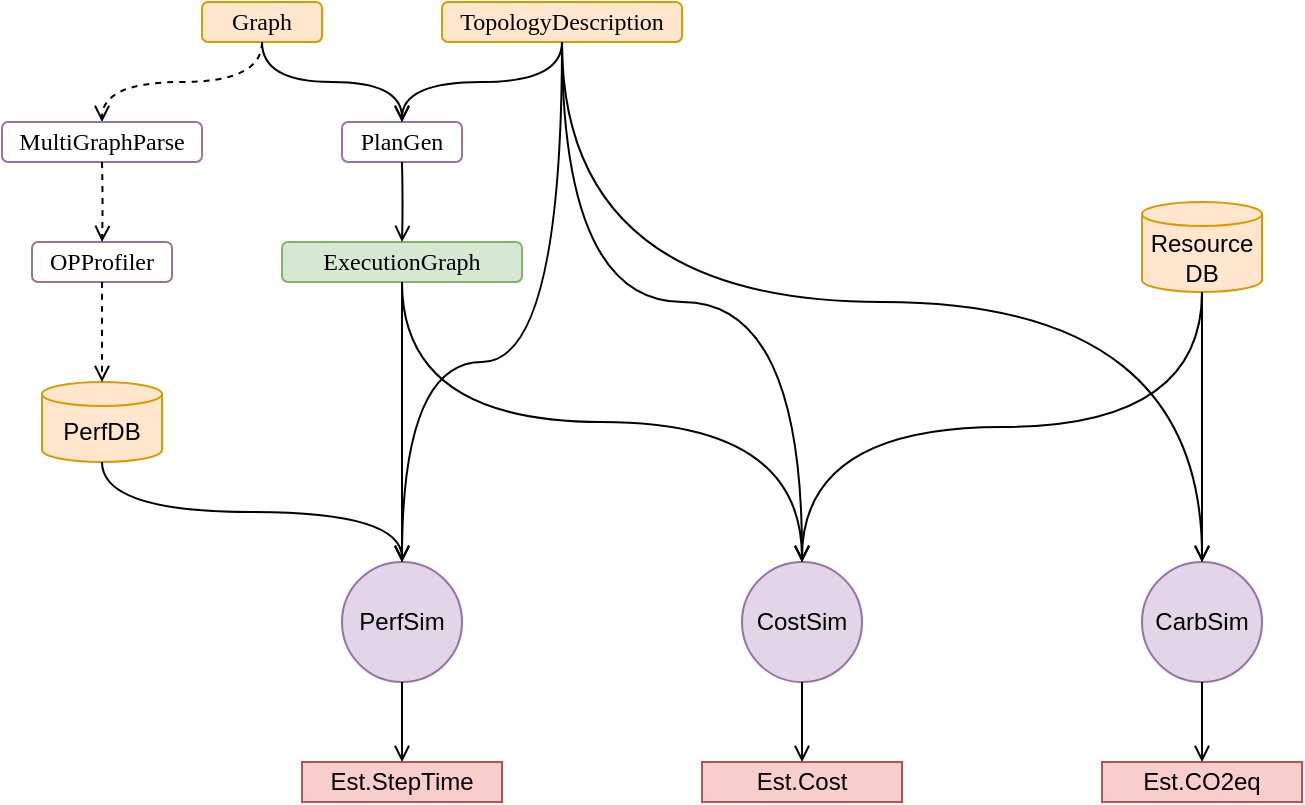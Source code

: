 <mxfile version="14.6.13" type="device" pages="2"><diagram id="CPQVXYIdxNDydkQd-8Gs" name="Page-1"><mxGraphModel dx="1422" dy="952" grid="1" gridSize="10" guides="1" tooltips="1" connect="1" arrows="1" fold="1" page="1" pageScale="1" pageWidth="850" pageHeight="1100" math="0" shadow="0"><root><mxCell id="0"/><mxCell id="1" parent="0"/><mxCell id="gT4OGYQB5EtuEgNuPJyA-13" style="edgeStyle=orthogonalEdgeStyle;rounded=0;orthogonalLoop=1;jettySize=auto;html=1;exitX=0.5;exitY=1;exitDx=0;exitDy=0;entryX=0.5;entryY=0;entryDx=0;entryDy=0;curved=1;dashed=1;endArrow=open;endFill=0;" edge="1" parent="1" source="gT4OGYQB5EtuEgNuPJyA-1" target="gT4OGYQB5EtuEgNuPJyA-5"><mxGeometry relative="1" as="geometry"/></mxCell><mxCell id="gT4OGYQB5EtuEgNuPJyA-1" value="Graph" style="rounded=1;whiteSpace=wrap;html=1;fillColor=#ffe6cc;strokeColor=#d79b00;verticalAlign=middle;align=center;fontFamily=Calibri;" vertex="1" parent="1"><mxGeometry x="160" y="160" width="60" height="20" as="geometry"/></mxCell><mxCell id="gT4OGYQB5EtuEgNuPJyA-2" value="TopologyDescription" style="rounded=1;whiteSpace=wrap;html=1;fillColor=#ffe6cc;strokeColor=#d79b00;verticalAlign=middle;align=center;fontFamily=Calibri;" vertex="1" parent="1"><mxGeometry x="280" y="160" width="120" height="20" as="geometry"/></mxCell><mxCell id="gT4OGYQB5EtuEgNuPJyA-4" value="PlanGen" style="rounded=1;whiteSpace=wrap;html=1;strokeColor=#9673a6;verticalAlign=middle;align=center;fontFamily=Calibri;fillColor=none;" vertex="1" parent="1"><mxGeometry x="230" y="220" width="60" height="20" as="geometry"/></mxCell><mxCell id="gT4OGYQB5EtuEgNuPJyA-5" value="MultiGraphParse" style="rounded=1;whiteSpace=wrap;html=1;strokeColor=#9673a6;verticalAlign=middle;align=center;fontFamily=Calibri;fillColor=none;" vertex="1" parent="1"><mxGeometry x="60" y="220" width="100" height="20" as="geometry"/></mxCell><mxCell id="gT4OGYQB5EtuEgNuPJyA-6" value="OPProfiler" style="rounded=1;whiteSpace=wrap;html=1;strokeColor=#9673a6;verticalAlign=middle;align=center;fontFamily=Calibri;fillColor=none;" vertex="1" parent="1"><mxGeometry x="75" y="280" width="70" height="20" as="geometry"/></mxCell><mxCell id="gT4OGYQB5EtuEgNuPJyA-7" value="PerfDB" style="shape=cylinder3;whiteSpace=wrap;html=1;boundedLbl=1;backgroundOutline=1;size=6;fillColor=#ffe6cc;align=center;strokeColor=#d79b00;" vertex="1" parent="1"><mxGeometry x="80" y="350" width="60" height="40" as="geometry"/></mxCell><mxCell id="gT4OGYQB5EtuEgNuPJyA-8" value="ExecutionGraph" style="rounded=1;whiteSpace=wrap;html=1;fillColor=#d5e8d4;strokeColor=#82b366;verticalAlign=middle;align=center;fontFamily=Calibri;" vertex="1" parent="1"><mxGeometry x="200" y="280" width="120" height="20" as="geometry"/></mxCell><mxCell id="gT4OGYQB5EtuEgNuPJyA-9" value="PerfSim" style="ellipse;whiteSpace=wrap;html=1;aspect=fixed;fillColor=#e1d5e7;align=center;strokeColor=#9673a6;" vertex="1" parent="1"><mxGeometry x="230" y="440" width="60" height="60" as="geometry"/></mxCell><mxCell id="gT4OGYQB5EtuEgNuPJyA-10" value="CostSim" style="ellipse;whiteSpace=wrap;html=1;aspect=fixed;fillColor=#e1d5e7;align=center;strokeColor=#9673a6;" vertex="1" parent="1"><mxGeometry x="430" y="440" width="60" height="60" as="geometry"/></mxCell><mxCell id="gT4OGYQB5EtuEgNuPJyA-11" value="CarbSim" style="ellipse;whiteSpace=wrap;html=1;aspect=fixed;fillColor=#e1d5e7;align=center;strokeColor=#9673a6;" vertex="1" parent="1"><mxGeometry x="630" y="440" width="60" height="60" as="geometry"/></mxCell><mxCell id="gT4OGYQB5EtuEgNuPJyA-12" value="Resource&lt;br&gt;DB" style="shape=cylinder3;whiteSpace=wrap;html=1;boundedLbl=1;backgroundOutline=1;size=6;fillColor=#ffe6cc;align=center;strokeColor=#d79b00;" vertex="1" parent="1"><mxGeometry x="630" y="260" width="60" height="45" as="geometry"/></mxCell><mxCell id="gT4OGYQB5EtuEgNuPJyA-14" style="edgeStyle=orthogonalEdgeStyle;rounded=0;orthogonalLoop=1;jettySize=auto;html=1;entryX=0.5;entryY=0;entryDx=0;entryDy=0;curved=1;dashed=1;endArrow=open;endFill=0;" edge="1" parent="1" target="gT4OGYQB5EtuEgNuPJyA-6"><mxGeometry relative="1" as="geometry"><mxPoint x="110" y="240" as="sourcePoint"/><mxPoint x="120" y="230.0" as="targetPoint"/></mxGeometry></mxCell><mxCell id="gT4OGYQB5EtuEgNuPJyA-15" style="edgeStyle=orthogonalEdgeStyle;rounded=0;orthogonalLoop=1;jettySize=auto;html=1;curved=1;dashed=1;endArrow=open;endFill=0;exitX=0.5;exitY=1;exitDx=0;exitDy=0;" edge="1" parent="1" source="gT4OGYQB5EtuEgNuPJyA-6" target="gT4OGYQB5EtuEgNuPJyA-7"><mxGeometry relative="1" as="geometry"><mxPoint x="120" y="250" as="sourcePoint"/><mxPoint x="120" y="290" as="targetPoint"/></mxGeometry></mxCell><mxCell id="gT4OGYQB5EtuEgNuPJyA-16" style="edgeStyle=orthogonalEdgeStyle;rounded=0;orthogonalLoop=1;jettySize=auto;html=1;exitX=0.5;exitY=1;exitDx=0;exitDy=0;entryX=0.5;entryY=0;entryDx=0;entryDy=0;curved=1;endArrow=open;endFill=0;" edge="1" parent="1" source="gT4OGYQB5EtuEgNuPJyA-1" target="gT4OGYQB5EtuEgNuPJyA-4"><mxGeometry relative="1" as="geometry"><mxPoint x="200" y="190" as="sourcePoint"/><mxPoint x="120" y="230" as="targetPoint"/></mxGeometry></mxCell><mxCell id="gT4OGYQB5EtuEgNuPJyA-17" style="edgeStyle=orthogonalEdgeStyle;rounded=0;orthogonalLoop=1;jettySize=auto;html=1;exitX=0.5;exitY=1;exitDx=0;exitDy=0;entryX=0.5;entryY=0;entryDx=0;entryDy=0;curved=1;endArrow=open;endFill=0;" edge="1" parent="1" source="gT4OGYQB5EtuEgNuPJyA-2" target="gT4OGYQB5EtuEgNuPJyA-4"><mxGeometry relative="1" as="geometry"><mxPoint x="200" y="190" as="sourcePoint"/><mxPoint x="270" y="230" as="targetPoint"/></mxGeometry></mxCell><mxCell id="gT4OGYQB5EtuEgNuPJyA-18" style="edgeStyle=orthogonalEdgeStyle;rounded=0;orthogonalLoop=1;jettySize=auto;html=1;curved=1;endArrow=open;endFill=0;" edge="1" parent="1" target="gT4OGYQB5EtuEgNuPJyA-8"><mxGeometry relative="1" as="geometry"><mxPoint x="260" y="240" as="sourcePoint"/><mxPoint x="270" y="230" as="targetPoint"/></mxGeometry></mxCell><mxCell id="gT4OGYQB5EtuEgNuPJyA-19" style="edgeStyle=orthogonalEdgeStyle;rounded=0;orthogonalLoop=1;jettySize=auto;html=1;curved=1;endArrow=open;endFill=0;exitX=0.5;exitY=1;exitDx=0;exitDy=0;" edge="1" parent="1" source="gT4OGYQB5EtuEgNuPJyA-8" target="gT4OGYQB5EtuEgNuPJyA-9"><mxGeometry relative="1" as="geometry"><mxPoint x="270" y="250" as="sourcePoint"/><mxPoint x="260" y="420" as="targetPoint"/></mxGeometry></mxCell><mxCell id="gT4OGYQB5EtuEgNuPJyA-20" style="edgeStyle=orthogonalEdgeStyle;rounded=0;orthogonalLoop=1;jettySize=auto;html=1;curved=1;endArrow=open;endFill=0;exitX=0.5;exitY=1;exitDx=0;exitDy=0;exitPerimeter=0;" edge="1" parent="1" source="gT4OGYQB5EtuEgNuPJyA-7" target="gT4OGYQB5EtuEgNuPJyA-9"><mxGeometry relative="1" as="geometry"><mxPoint x="270" y="310" as="sourcePoint"/><mxPoint x="260" y="440" as="targetPoint"/></mxGeometry></mxCell><mxCell id="gT4OGYQB5EtuEgNuPJyA-21" style="edgeStyle=orthogonalEdgeStyle;rounded=0;orthogonalLoop=1;jettySize=auto;html=1;curved=1;endArrow=open;endFill=0;exitX=0.5;exitY=1;exitDx=0;exitDy=0;" edge="1" parent="1" source="gT4OGYQB5EtuEgNuPJyA-8" target="gT4OGYQB5EtuEgNuPJyA-10"><mxGeometry relative="1" as="geometry"><mxPoint x="120" y="400" as="sourcePoint"/><mxPoint x="270" y="450" as="targetPoint"/></mxGeometry></mxCell><mxCell id="gT4OGYQB5EtuEgNuPJyA-22" style="edgeStyle=orthogonalEdgeStyle;rounded=0;orthogonalLoop=1;jettySize=auto;html=1;curved=1;endArrow=open;endFill=0;exitX=0.5;exitY=1;exitDx=0;exitDy=0;" edge="1" parent="1" source="gT4OGYQB5EtuEgNuPJyA-2" target="gT4OGYQB5EtuEgNuPJyA-9"><mxGeometry relative="1" as="geometry"><mxPoint x="270" y="310" as="sourcePoint"/><mxPoint x="470" y="450" as="targetPoint"/><Array as="points"><mxPoint x="340" y="340"/><mxPoint x="260" y="340"/></Array></mxGeometry></mxCell><mxCell id="gT4OGYQB5EtuEgNuPJyA-24" style="edgeStyle=orthogonalEdgeStyle;rounded=0;orthogonalLoop=1;jettySize=auto;html=1;curved=1;endArrow=open;endFill=0;exitX=0.5;exitY=1;exitDx=0;exitDy=0;" edge="1" parent="1" source="gT4OGYQB5EtuEgNuPJyA-2"><mxGeometry relative="1" as="geometry"><mxPoint x="270" y="310" as="sourcePoint"/><mxPoint x="460" y="440" as="targetPoint"/></mxGeometry></mxCell><mxCell id="gT4OGYQB5EtuEgNuPJyA-25" style="edgeStyle=orthogonalEdgeStyle;rounded=0;orthogonalLoop=1;jettySize=auto;html=1;curved=1;endArrow=open;endFill=0;exitX=0.5;exitY=1;exitDx=0;exitDy=0;" edge="1" parent="1" source="gT4OGYQB5EtuEgNuPJyA-2"><mxGeometry relative="1" as="geometry"><mxPoint x="350" y="190" as="sourcePoint"/><mxPoint x="660" y="440" as="targetPoint"/></mxGeometry></mxCell><mxCell id="gT4OGYQB5EtuEgNuPJyA-26" style="edgeStyle=orthogonalEdgeStyle;rounded=0;orthogonalLoop=1;jettySize=auto;html=1;curved=1;endArrow=open;endFill=0;exitX=0.5;exitY=1;exitDx=0;exitDy=0;exitPerimeter=0;entryX=0.5;entryY=0;entryDx=0;entryDy=0;" edge="1" parent="1" source="gT4OGYQB5EtuEgNuPJyA-12" target="gT4OGYQB5EtuEgNuPJyA-10"><mxGeometry relative="1" as="geometry"><mxPoint x="360" y="200" as="sourcePoint"/><mxPoint x="480" y="460" as="targetPoint"/></mxGeometry></mxCell><mxCell id="gT4OGYQB5EtuEgNuPJyA-27" style="edgeStyle=orthogonalEdgeStyle;rounded=0;orthogonalLoop=1;jettySize=auto;html=1;curved=1;endArrow=open;endFill=0;exitX=0.5;exitY=1;exitDx=0;exitDy=0;exitPerimeter=0;entryX=0.5;entryY=0;entryDx=0;entryDy=0;" edge="1" parent="1" source="gT4OGYQB5EtuEgNuPJyA-12" target="gT4OGYQB5EtuEgNuPJyA-11"><mxGeometry relative="1" as="geometry"><mxPoint x="370" y="210" as="sourcePoint"/><mxPoint x="490" y="470" as="targetPoint"/></mxGeometry></mxCell><mxCell id="gT4OGYQB5EtuEgNuPJyA-28" value="Est.StepTime" style="rounded=0;whiteSpace=wrap;html=1;fillColor=#f8cecc;align=center;strokeColor=#b85450;" vertex="1" parent="1"><mxGeometry x="210" y="540" width="100" height="20" as="geometry"/></mxCell><mxCell id="gT4OGYQB5EtuEgNuPJyA-29" value="Est.Cost" style="rounded=0;whiteSpace=wrap;html=1;fillColor=#f8cecc;align=center;strokeColor=#b85450;" vertex="1" parent="1"><mxGeometry x="410" y="540" width="100" height="20" as="geometry"/></mxCell><mxCell id="gT4OGYQB5EtuEgNuPJyA-30" value="Est.CO2eq" style="rounded=0;whiteSpace=wrap;html=1;fillColor=#f8cecc;align=center;strokeColor=#b85450;" vertex="1" parent="1"><mxGeometry x="610" y="540" width="100" height="20" as="geometry"/></mxCell><mxCell id="gT4OGYQB5EtuEgNuPJyA-31" style="edgeStyle=orthogonalEdgeStyle;rounded=0;orthogonalLoop=1;jettySize=auto;html=1;curved=1;endArrow=open;endFill=0;exitX=0.5;exitY=1;exitDx=0;exitDy=0;entryX=0.5;entryY=0;entryDx=0;entryDy=0;" edge="1" parent="1" source="gT4OGYQB5EtuEgNuPJyA-9" target="gT4OGYQB5EtuEgNuPJyA-28"><mxGeometry relative="1" as="geometry"><mxPoint x="270" y="310" as="sourcePoint"/><mxPoint x="270" y="450" as="targetPoint"/></mxGeometry></mxCell><mxCell id="gT4OGYQB5EtuEgNuPJyA-32" style="edgeStyle=orthogonalEdgeStyle;rounded=0;orthogonalLoop=1;jettySize=auto;html=1;curved=1;endArrow=open;endFill=0;exitX=0.5;exitY=1;exitDx=0;exitDy=0;" edge="1" parent="1" source="gT4OGYQB5EtuEgNuPJyA-10" target="gT4OGYQB5EtuEgNuPJyA-29"><mxGeometry relative="1" as="geometry"><mxPoint x="270" y="510" as="sourcePoint"/><mxPoint x="270" y="550" as="targetPoint"/></mxGeometry></mxCell><mxCell id="gT4OGYQB5EtuEgNuPJyA-33" style="edgeStyle=orthogonalEdgeStyle;rounded=0;orthogonalLoop=1;jettySize=auto;html=1;curved=1;endArrow=open;endFill=0;exitX=0.5;exitY=1;exitDx=0;exitDy=0;entryX=0.5;entryY=0;entryDx=0;entryDy=0;" edge="1" parent="1" source="gT4OGYQB5EtuEgNuPJyA-11" target="gT4OGYQB5EtuEgNuPJyA-30"><mxGeometry relative="1" as="geometry"><mxPoint x="280" y="520" as="sourcePoint"/><mxPoint x="280" y="560" as="targetPoint"/></mxGeometry></mxCell></root></mxGraphModel></diagram><diagram id="qol6pbhSlXcRp_Gd1DJO" name="Page-2"><mxGraphModel dx="1422" dy="952" grid="1" gridSize="10" guides="1" tooltips="1" connect="1" arrows="1" fold="1" page="1" pageScale="1" pageWidth="850" pageHeight="1100" math="0" shadow="0"><root><mxCell id="ikfollcwcC4AhHXbNf9A-0"/><mxCell id="ikfollcwcC4AhHXbNf9A-1" parent="ikfollcwcC4AhHXbNf9A-0"/><mxCell id="ikfollcwcC4AhHXbNf9A-2" value="&lt;div&gt;graph TD;&lt;/div&gt;&lt;div&gt;FG(FrameworkGraph) --&amp;gt; PG([PlanGen]);&lt;/div&gt;&lt;div&gt;TD(TopologyDescription) --&amp;gt; PG([PlanGen]);&lt;/div&gt;&lt;div&gt;PG([PlanGen]) --&amp;gt; EG(ExecutionGraph);&lt;/div&gt;&lt;div&gt;&lt;br&gt;&lt;/div&gt;&lt;div&gt;FG2(FrameworkGraph) --&amp;gt; MGP([MulGraphParse]);&lt;/div&gt;&lt;div&gt;MGP([MulGraphParse]) --&amp;gt; OPP([OPProfiler]);&lt;/div&gt;&lt;div&gt;OPP([OPProfiler]) --&amp;gt; OPDB[(OPPerfDB)];&lt;/div&gt;&lt;div&gt;&lt;br&gt;&lt;/div&gt;&lt;div&gt;EG(ExecutionGraph) --&amp;gt; PS((PerfSim));&lt;/div&gt;&lt;div&gt;TD2(TopologyDescription) --&amp;gt; PS((PerfSim));&lt;/div&gt;&lt;div&gt;OPDB[(OPPerfDB)] --&amp;gt; PS((PerfSim));&lt;/div&gt;&lt;div&gt;PS((PerfSim)) --&amp;gt; EST[Est.StepTime];&lt;/div&gt;&lt;div&gt;&lt;br&gt;&lt;/div&gt;&lt;div&gt;TD2(TopologyDescription) --&amp;gt; CS((CostSim));&lt;/div&gt;&lt;div&gt;RDB[(ResourceDB)] --&amp;gt; CS((CostSim));&lt;/div&gt;&lt;div&gt;CS((CostSim)) --&amp;gt; EC[Est.Cost];&lt;/div&gt;&lt;div&gt;&lt;br&gt;&lt;/div&gt;&lt;div&gt;TD2(TopologyDescription) --&amp;gt; CS2((CarbSim));&lt;/div&gt;&lt;div&gt;RDB[(ResourceDB)] --&amp;gt; CS2((CarbSim));&lt;/div&gt;&lt;div&gt;CS2((CarbSim)) --&amp;gt; ECF[Est.CO2eq];&lt;/div&gt;&lt;div&gt;&lt;br&gt;&lt;/div&gt;&lt;div&gt;style FG fill:#ffd&lt;/div&gt;&lt;div&gt;style PG fill:#fff&lt;/div&gt;&lt;div&gt;&lt;br&gt;&lt;/div&gt;&lt;div&gt;style FG2 fill:#ffd&lt;/div&gt;&lt;div&gt;style MGP fill:#fff&lt;/div&gt;&lt;div&gt;style OPP fill:#fff&lt;/div&gt;&lt;div&gt;&lt;br&gt;&lt;/div&gt;&lt;div&gt;style TD fill:#ffd&lt;/div&gt;&lt;div&gt;style EG fill:#eff&lt;/div&gt;&lt;div&gt;style TD2 fill:#ffd&lt;/div&gt;&lt;div&gt;style OPDB fill:#ffd&lt;/div&gt;&lt;div&gt;style RDB fill:#ffd&lt;/div&gt;&lt;div&gt;style EST fill:#fef&lt;/div&gt;&lt;div&gt;style EC fill:#fef&lt;/div&gt;&lt;div&gt;style ECF fill:#fef&amp;nbsp;&amp;nbsp;&lt;/div&gt;" style="text;whiteSpace=wrap;html=1;" vertex="1" parent="ikfollcwcC4AhHXbNf9A-1"><mxGeometry x="100" y="90" width="260" height="580" as="geometry"/></mxCell></root></mxGraphModel></diagram></mxfile>